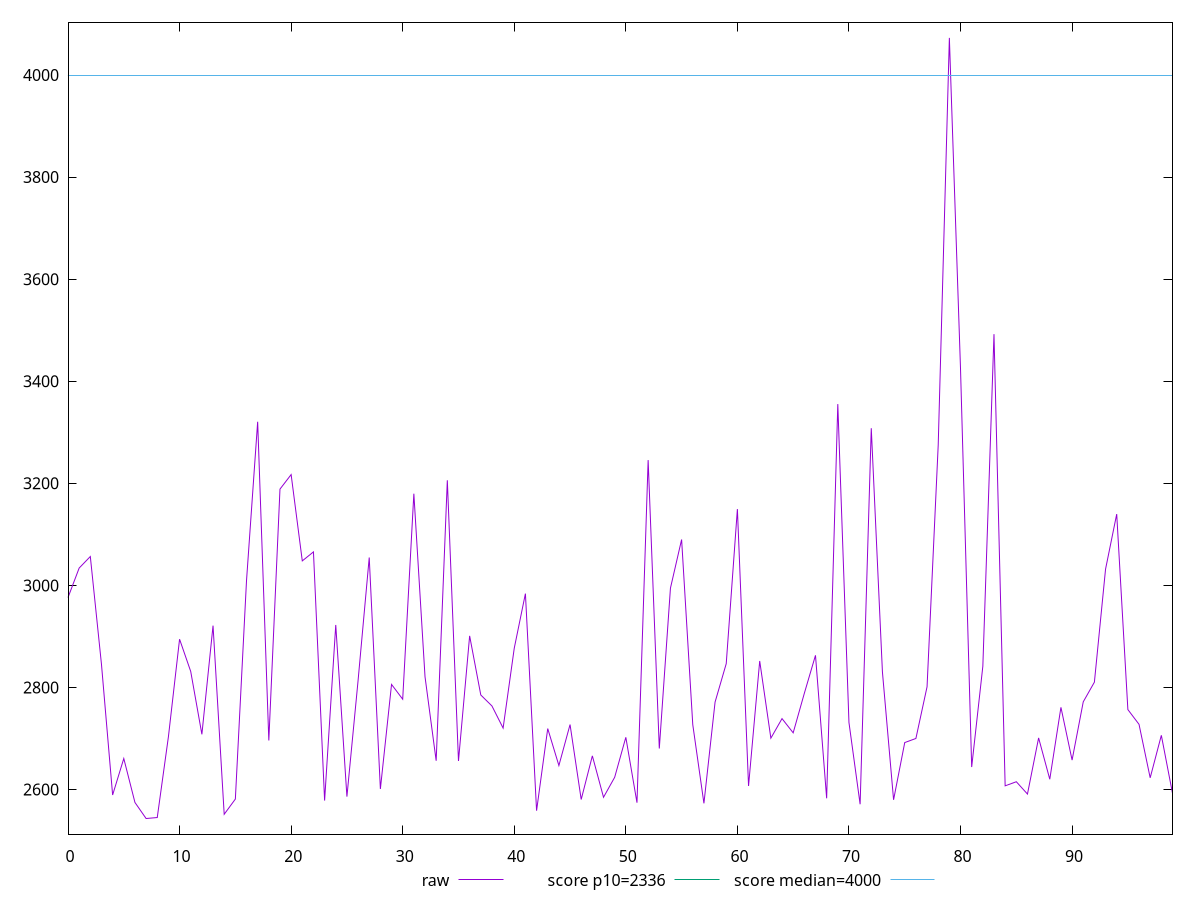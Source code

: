 reset

$raw <<EOF
0 2976.1799999999994
1 3033.964
2 3056.583
3 2845.3379999999997
4 2589.328
5 2660.774
6 2574.701
7 2543.214
8 2545.152
9 2703.407
10 2894.5649999999996
11 2831.336
12 2708.1760000000004
13 2921.1810000000005
14 2551.503
15 2581.361999999999
16 3009.014
17 3320.59
18 2696.122
19 3188.6479999999997
20 3217.1059999999998
21 3047.999
22 3065.6240000000003
23 2578.4159999999993
24 2922.398
25 2586.138
26 2813.4570000000003
27 3054.587
28 2601.097
29 2805.95
30 2776.972
31 3179.681
32 2821.076
33 2656.374
34 3205.9479999999994
35 2655.928
36 2901.0860000000002
37 2785.2569999999996
38 2763.7210000000005
39 2720.413
40 2877.004
41 2983.862
42 2558.581
43 2719.429
44 2647.016
45 2727.288
46 2580.5109999999995
47 2666.029
48 2584.84
49 2624
50 2702.359
51 2574.237
52 3245.447
53 2680.365
54 2994.6580000000004
55 3089.865
56 2727.219
57 2572.922
58 2771.395
59 2846.6440000000002
60 3149.536
61 2606.952
62 2851.8745
63 2700.6409999999996
64 2738.958
65 2711.13
66 2788.5199999999995
67 2862.926
68 2582.865
69 3355.1759999999995
70 2731.407
71 2571.171
72 3307.8920000000003
73 2830.362
74 2579.8700000000003
75 2692.0370000000003
76 2700.057
77 2801.2750000000005
78 3274.9390000000003
79 4072.702
80 3424.0560000000005
81 2644.087
82 2841.464
83 3492.2970000000005
84 2607.268
85 2615.285
86 2591.1749999999997
87 2701.135
88 2620.15
89 2761.072
90 2657.7
91 2771.8079999999995
92 2810.422
93 3031.849
94 3139.693
95 2756.643
96 2727.75
97 2622.9480000000003
98 2706.2509999999997
99 2592.629
EOF

set key outside below
set xrange [0:99]
set yrange [2512.62424:4103.29176]
set trange [2512.62424:4103.29176]
set terminal svg size 640, 500 enhanced background rgb 'white'
set output "reports/report_00028_2021-02-24T12-49-42.674Z/first-contentful-paint/samples/astro/raw/values.svg"

plot $raw title "raw" with line, \
     2336 title "score p10=2336", \
     4000 title "score median=4000"

reset
